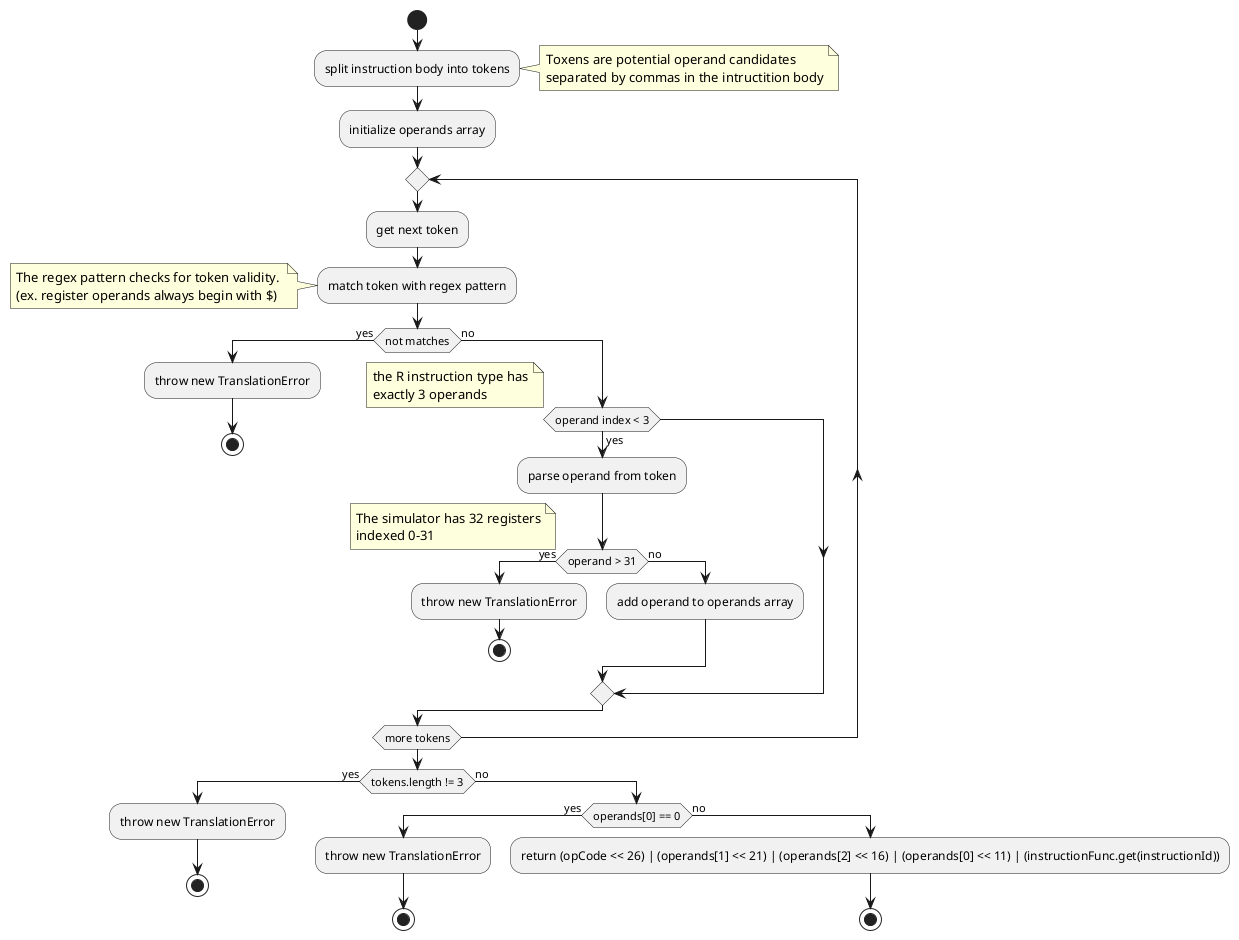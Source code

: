 @startuml
start
:split instruction body into tokens;
note right
    Toxens are potential operand candidates
    separated by commas in the intructition body
end note
:initialize operands array;
repeat
    :get next token;
    :match token with regex pattern;
    note left
       The regex pattern checks for token validity. 
       (ex. register operands always begin with $)
    end note
    if (not matches) then (yes)
        :throw new TranslationError;
        stop
    else (no)
        if (operand index < 3) then (yes)
            note right
                the R instruction type has
                exactly 3 operands
            end note
            :parse operand from token;
            if (operand > 31) then (yes)
                note left
                    The simulator has 32 registers
                    indexed 0-31 
                end note
                :throw new TranslationError;
                stop
            else (no)
                :add operand to operands array;
            endif
        endif
    endif
repeat while (more tokens)
if (tokens.length != 3) then (yes)
    :throw new TranslationError;
    stop
else (no)
    if (operands[0] == 0) then (yes)
        :throw new TranslationError;
        stop
    else (no)
        :return (opCode << 26) | (operands[1] << 21) | (operands[2] << 16) | (operands[0] << 11) | (instructionFunc.get(instructionId));
        stop
    endif
endif
@enduml
